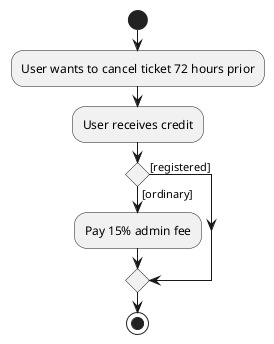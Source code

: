 @startuml
start
:User wants to cancel ticket 72 hours prior;

:User receives credit;

if () then ([ordinary])
    :Pay 15% admin fee;
else ([registered])
endif

stop
@enduml
